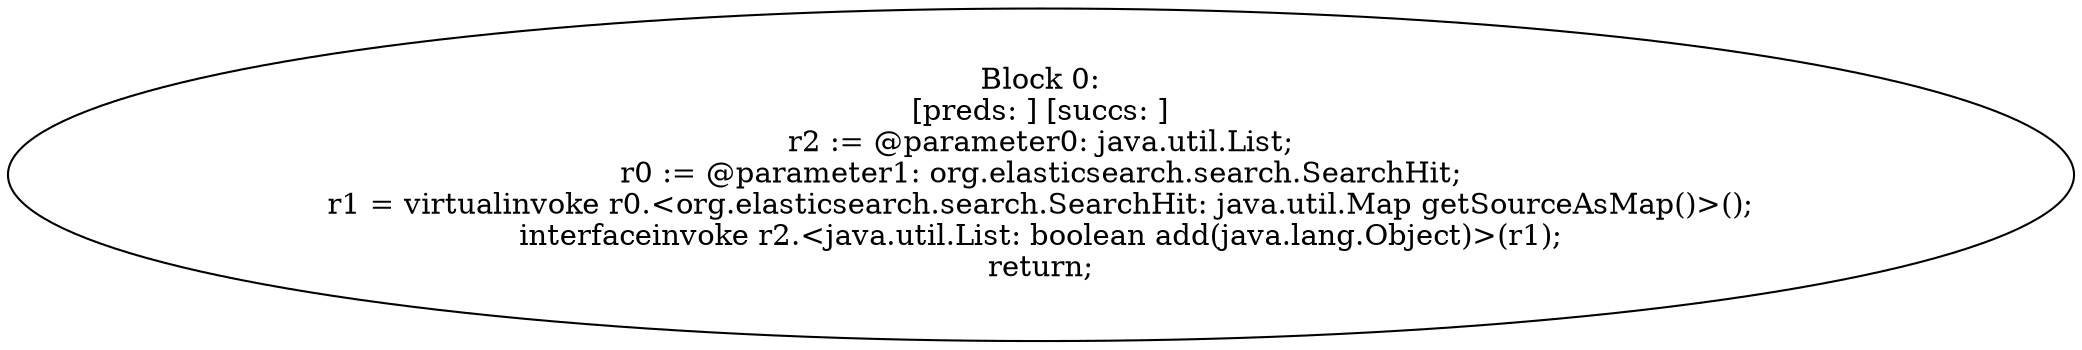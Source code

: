 digraph "unitGraph" {
    "Block 0:
[preds: ] [succs: ]
r2 := @parameter0: java.util.List;
r0 := @parameter1: org.elasticsearch.search.SearchHit;
r1 = virtualinvoke r0.<org.elasticsearch.search.SearchHit: java.util.Map getSourceAsMap()>();
interfaceinvoke r2.<java.util.List: boolean add(java.lang.Object)>(r1);
return;
"
}
